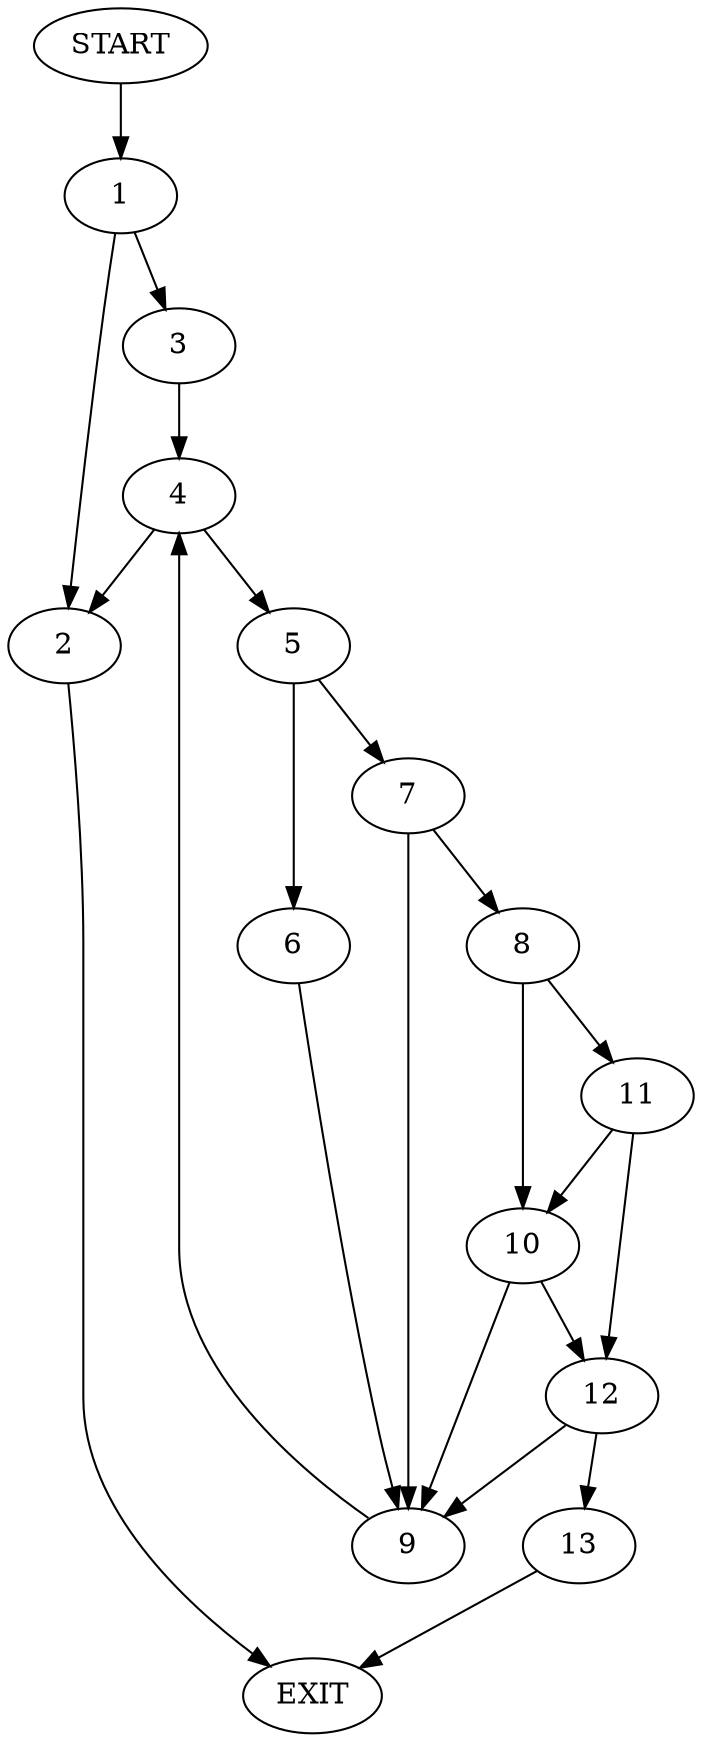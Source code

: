 digraph {
0 [label="START"]
14 [label="EXIT"]
0 -> 1
1 -> 2
1 -> 3
3 -> 4
2 -> 14
4 -> 2
4 -> 5
5 -> 6
5 -> 7
7 -> 8
7 -> 9
6 -> 9
9 -> 4
8 -> 10
8 -> 11
10 -> 12
10 -> 9
11 -> 10
11 -> 12
12 -> 13
12 -> 9
13 -> 14
}
